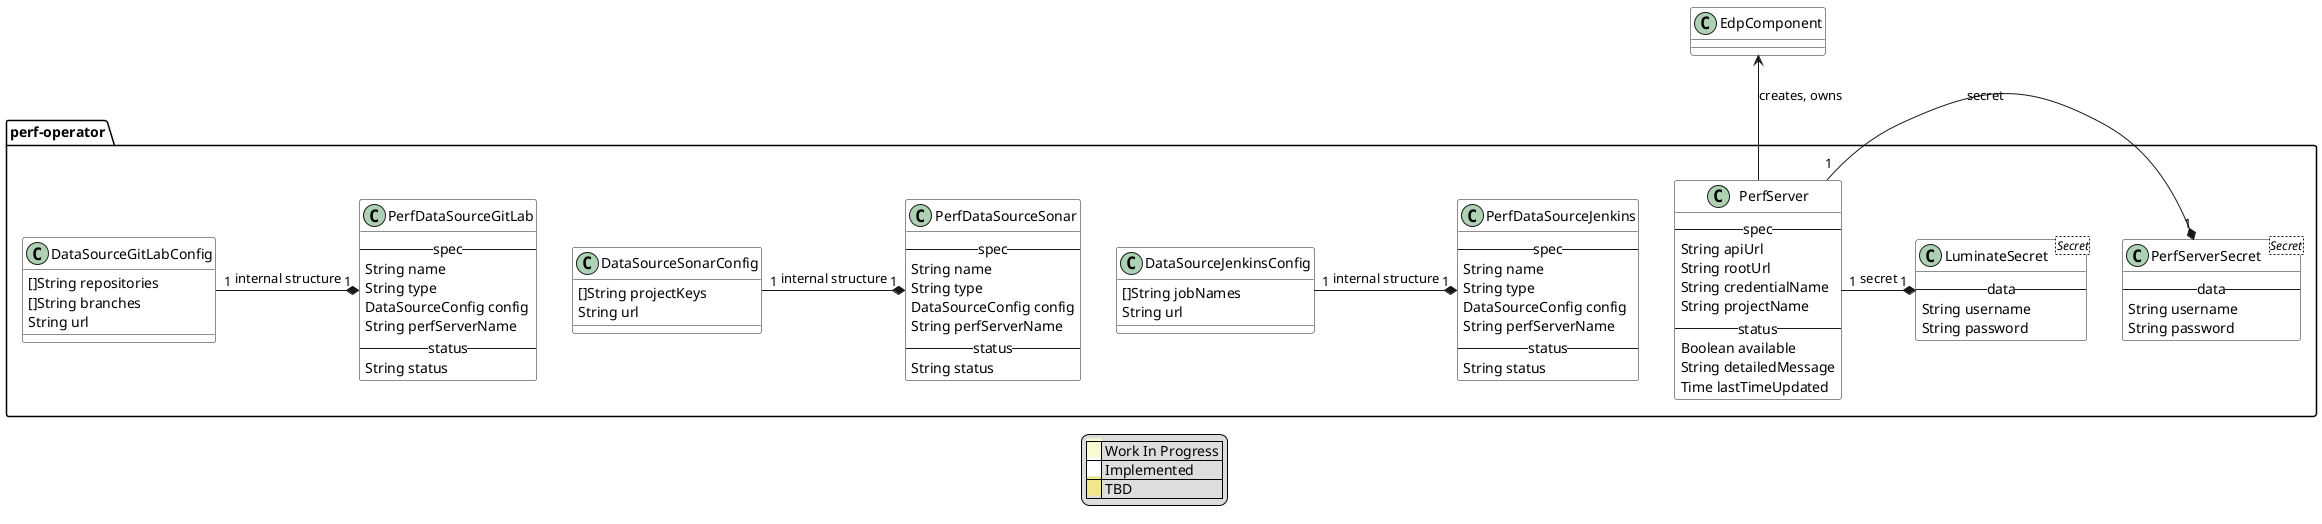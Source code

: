 @startuml

skinparam class {
    BackgroundColor #white
	BackgroundColor<<wip>> LightGoldenRodYellow
	BackgroundColor<<tbd>> Khaki
}

package perf-operator {
    class PerfServer {
        -- spec --
        String apiUrl
        String rootUrl
        String credentialName
        String projectName
        -- status --
        Boolean available
        String detailedMessage
        Time lastTimeUpdated
    }

    PerfServerSecret "1" *-l- "1" PerfServer : secret
    class PerfServerSecret <Secret> {
        -- data --
        String username
        String password
    }

    LuminateSecret "1" *-l- "1" PerfServer : secret
    class LuminateSecret <Secret> {
        -- data --
        String username
        String password
    }

    class PerfDataSourceJenkins {
        -- spec --
        String name
        String type
        DataSourceConfig config
        String perfServerName
        -- status --
        String status
    }

    class PerfDataSourceSonar {
        -- spec --
        String name
        String type
        DataSourceConfig config
        String perfServerName
        -- status --
        String status
    }

    class PerfDataSourceGitLab {
        -- spec --
        String name
        String type
        DataSourceConfig config
        String perfServerName
        -- status --
        String status
    }

    PerfDataSourceJenkins "1" *-l- "1" DataSourceJenkinsConfig : internal structure
    class DataSourceJenkinsConfig {
      []String jobNames
      String url
    }

    PerfDataSourceSonar "1" *-l- "1" DataSourceSonarConfig : internal structure
    class DataSourceSonarConfig {
      []String projectKeys
      String url
    }

    PerfDataSourceGitLab "1" *-l- "1" DataSourceGitLabConfig : internal structure
    class DataSourceGitLabConfig {
      []String repositories
      []String branches
      String url
    }
}

EdpComponent <-- PerfServer : creates, owns

legend
|<back:LightGoldenRodYellow>    </back>| Work In Progress |
|<back:White>    </back>| Implemented |
|<back:Khaki>    </back>| TBD |
endlegend

@enduml